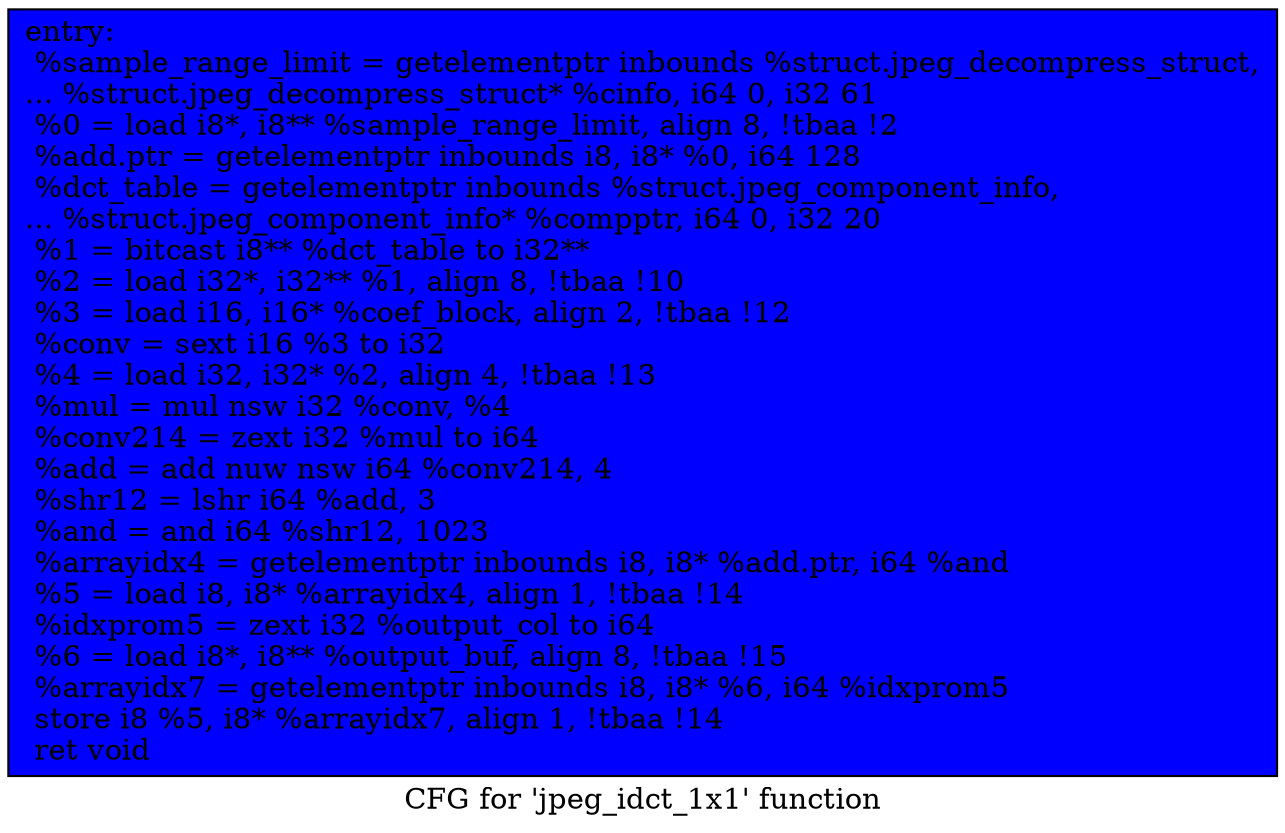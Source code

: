 digraph "CFG for 'jpeg_idct_1x1' function" {
	label="CFG for 'jpeg_idct_1x1' function";

	Node0x65914e0 [shape=record, style = filled, fillcolor = blue, label="{entry:\l  %sample_range_limit = getelementptr inbounds %struct.jpeg_decompress_struct,\l... %struct.jpeg_decompress_struct* %cinfo, i64 0, i32 61\l  %0 = load i8*, i8** %sample_range_limit, align 8, !tbaa !2\l  %add.ptr = getelementptr inbounds i8, i8* %0, i64 128\l  %dct_table = getelementptr inbounds %struct.jpeg_component_info,\l... %struct.jpeg_component_info* %compptr, i64 0, i32 20\l  %1 = bitcast i8** %dct_table to i32**\l  %2 = load i32*, i32** %1, align 8, !tbaa !10\l  %3 = load i16, i16* %coef_block, align 2, !tbaa !12\l  %conv = sext i16 %3 to i32\l  %4 = load i32, i32* %2, align 4, !tbaa !13\l  %mul = mul nsw i32 %conv, %4\l  %conv214 = zext i32 %mul to i64\l  %add = add nuw nsw i64 %conv214, 4\l  %shr12 = lshr i64 %add, 3\l  %and = and i64 %shr12, 1023\l  %arrayidx4 = getelementptr inbounds i8, i8* %add.ptr, i64 %and\l  %5 = load i8, i8* %arrayidx4, align 1, !tbaa !14\l  %idxprom5 = zext i32 %output_col to i64\l  %6 = load i8*, i8** %output_buf, align 8, !tbaa !15\l  %arrayidx7 = getelementptr inbounds i8, i8* %6, i64 %idxprom5\l  store i8 %5, i8* %arrayidx7, align 1, !tbaa !14\l  ret void\l}"];
}
